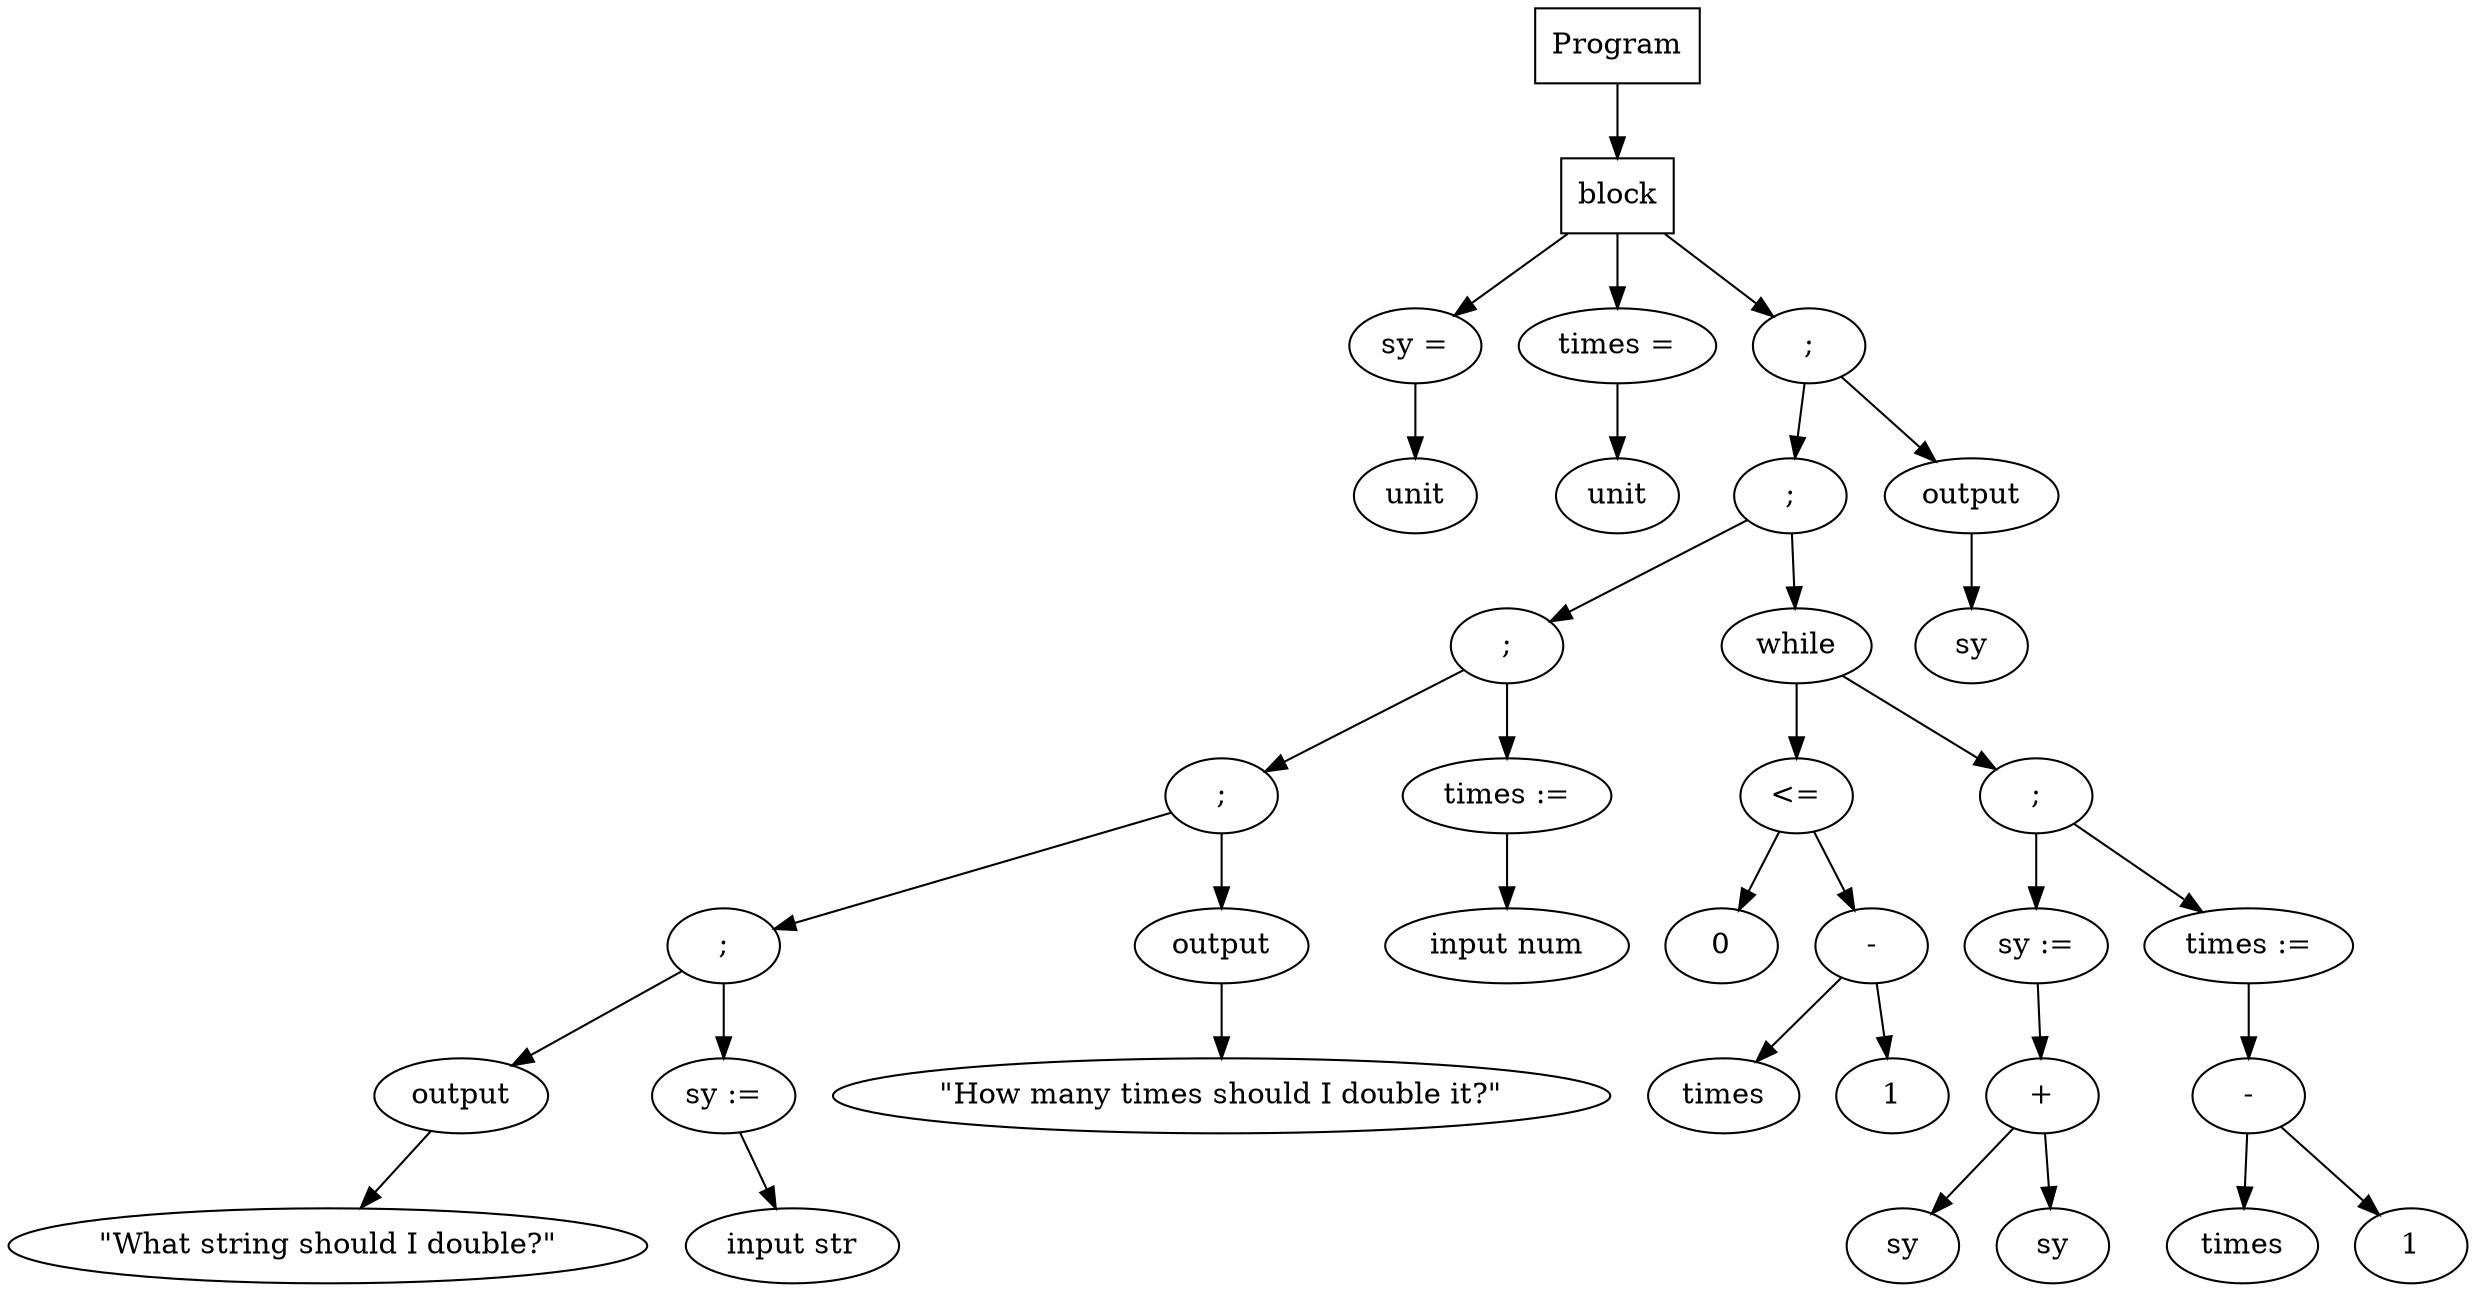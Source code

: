 digraph AST {
1 [label="unit"];
2 [label="sy ="];
2 -> 1
3 [label="unit"];
4 [label="times ="];
4 -> 3
5 [label="\"What string should I double?\""];
6 [label="output"];
6 -> 5
7 [label="input str"];
8 [label="sy :="];
8 -> 7
9 [label=";"];
9 -> 6
9 -> 8
10 [label="\"How many times should I double it?\""];
11 [label="output"];
11 -> 10
12 [label=";"];
12 -> 9
12 -> 11
13 [label="input num"];
14 [label="times :="];
14 -> 13
15 [label=";"];
15 -> 12
15 -> 14
16 [label="0"];
17 [label="times"];
18 [label="1"];
19 [label="-"];
19 -> 17
19 -> 18
20 [label="<="];
20 -> 16
20 -> 19
21 [label="sy"];
22 [label="sy"];
23 [label="+"];
23 -> 21
23 -> 22
24 [label="sy :="];
24 -> 23
25 [label="times"];
26 [label="1"];
27 [label="-"];
27 -> 25
27 -> 26
28 [label="times :="];
28 -> 27
29 [label=";"];
29 -> 24
29 -> 28
30 [label="while"];
30 -> 20
30 -> 29
31 [label=";"];
31 -> 15
31 -> 30
32 [label="sy"];
33 [label="output"];
33 -> 32
34 [label=";"];
34 -> 31
34 -> 33
35 [shape=box, label="block"];
35 -> 2
35 -> 4
35 -> 34
36 [shape=box, label="Program"];
36 -> 35
}
